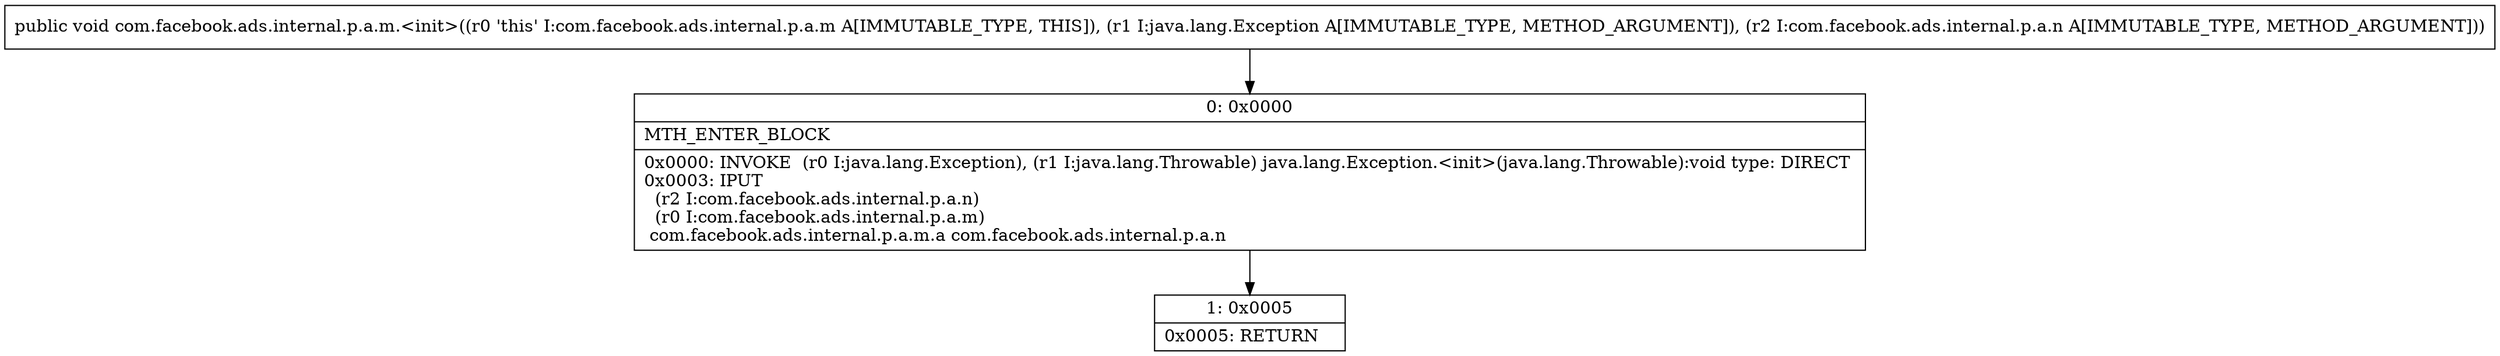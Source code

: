 digraph "CFG forcom.facebook.ads.internal.p.a.m.\<init\>(Ljava\/lang\/Exception;Lcom\/facebook\/ads\/internal\/p\/a\/n;)V" {
Node_0 [shape=record,label="{0\:\ 0x0000|MTH_ENTER_BLOCK\l|0x0000: INVOKE  (r0 I:java.lang.Exception), (r1 I:java.lang.Throwable) java.lang.Exception.\<init\>(java.lang.Throwable):void type: DIRECT \l0x0003: IPUT  \l  (r2 I:com.facebook.ads.internal.p.a.n)\l  (r0 I:com.facebook.ads.internal.p.a.m)\l com.facebook.ads.internal.p.a.m.a com.facebook.ads.internal.p.a.n \l}"];
Node_1 [shape=record,label="{1\:\ 0x0005|0x0005: RETURN   \l}"];
MethodNode[shape=record,label="{public void com.facebook.ads.internal.p.a.m.\<init\>((r0 'this' I:com.facebook.ads.internal.p.a.m A[IMMUTABLE_TYPE, THIS]), (r1 I:java.lang.Exception A[IMMUTABLE_TYPE, METHOD_ARGUMENT]), (r2 I:com.facebook.ads.internal.p.a.n A[IMMUTABLE_TYPE, METHOD_ARGUMENT])) }"];
MethodNode -> Node_0;
Node_0 -> Node_1;
}

